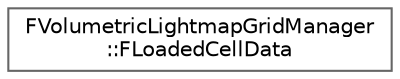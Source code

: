 digraph "Graphical Class Hierarchy"
{
 // INTERACTIVE_SVG=YES
 // LATEX_PDF_SIZE
  bgcolor="transparent";
  edge [fontname=Helvetica,fontsize=10,labelfontname=Helvetica,labelfontsize=10];
  node [fontname=Helvetica,fontsize=10,shape=box,height=0.2,width=0.4];
  rankdir="LR";
  Node0 [id="Node000000",label="FVolumetricLightmapGridManager\l::FLoadedCellData",height=0.2,width=0.4,color="grey40", fillcolor="white", style="filled",URL="$da/de7/structFVolumetricLightmapGridManager_1_1FLoadedCellData.html",tooltip=" "];
}
